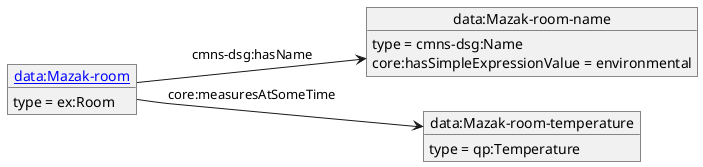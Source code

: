 @startuml
skinparam linetype polyline
left to right direction
object "[[./Mazak-room.html data:Mazak-room]]" as o1 {
 type = ex:Room
 }
object "data:Mazak-room-name" as o2 {
 type = cmns-dsg:Name
 }
object "data:Mazak-room-temperature" as o3 {
 type = qp:Temperature
 }
o1 --> o2 : cmns-dsg:hasName
o2 : core:hasSimpleExpressionValue = environmental
o1 --> o3 : core:measuresAtSomeTime
@enduml
